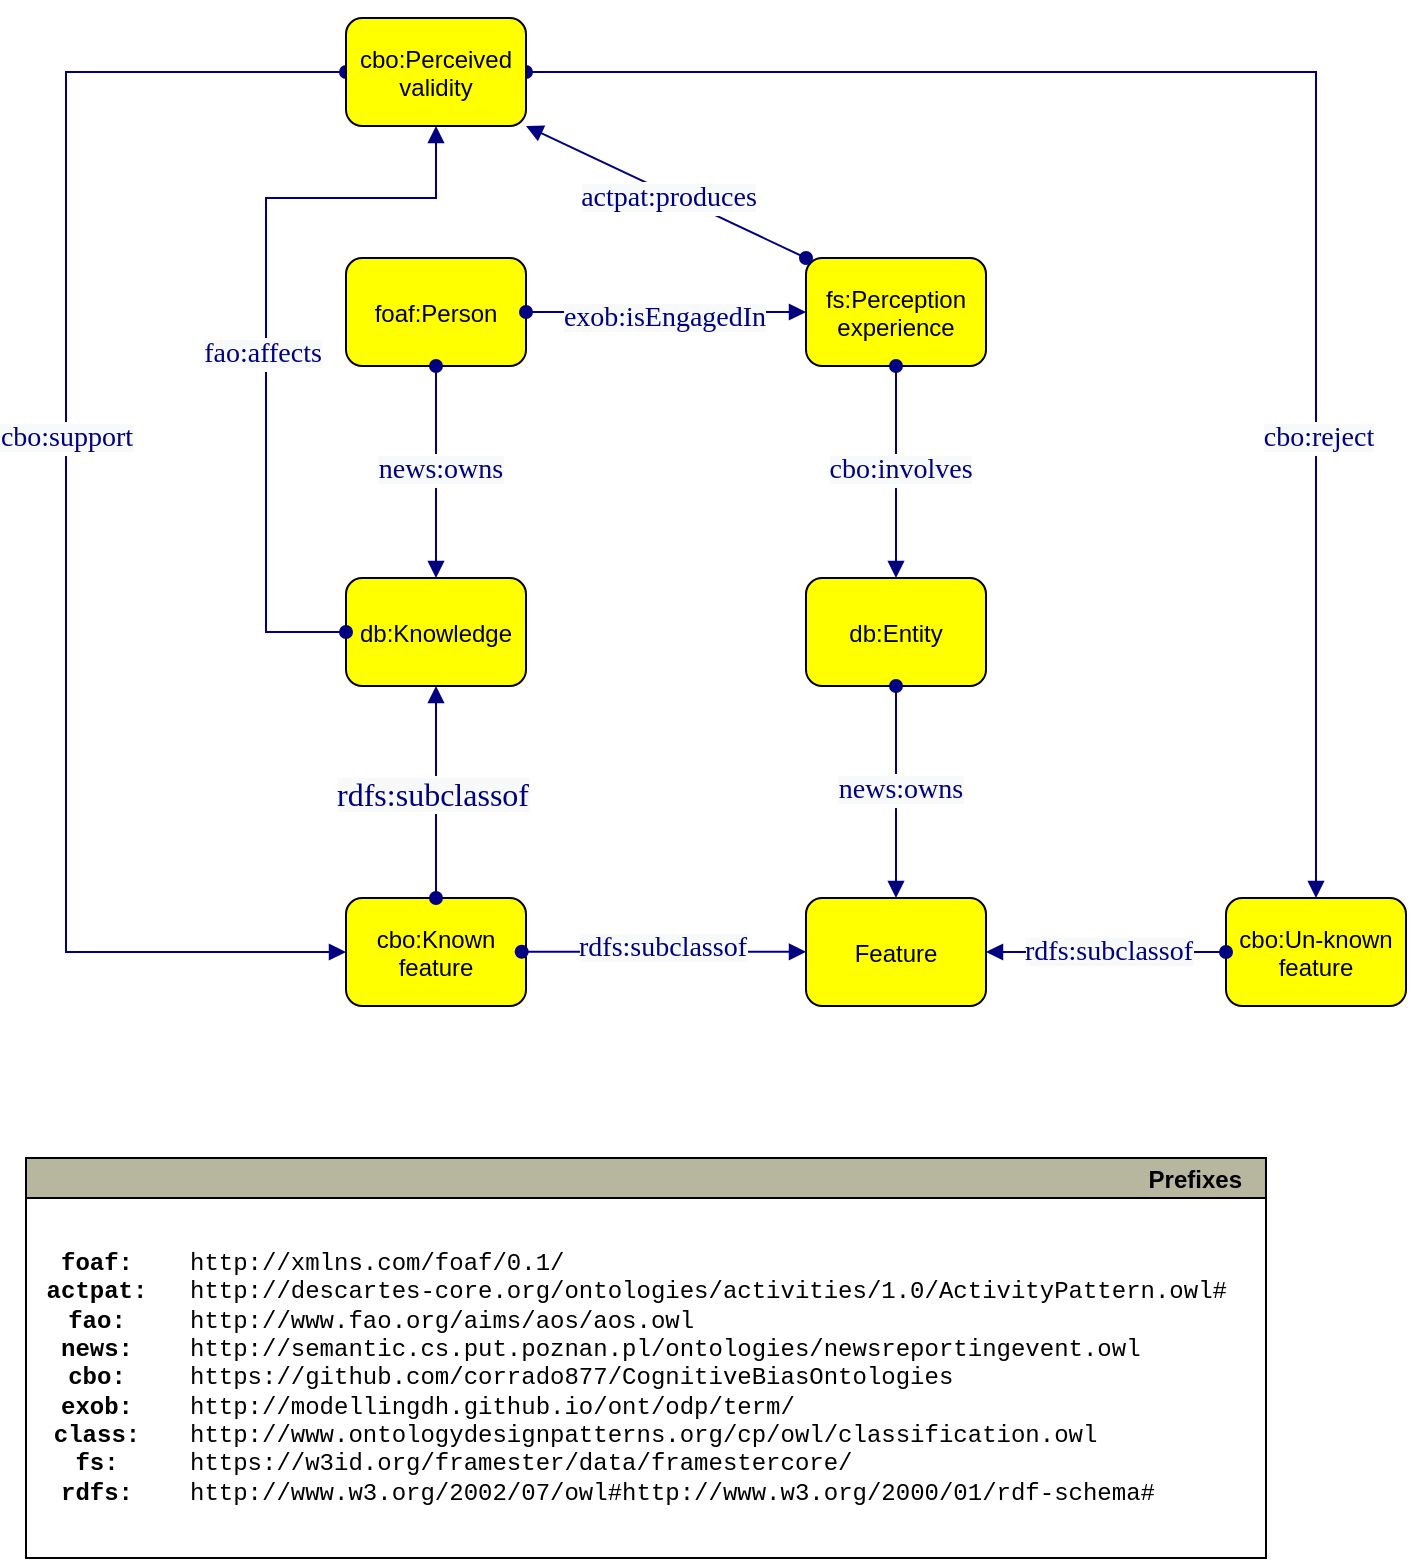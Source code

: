 <mxfile version="23.1.6" type="device">
  <diagram id="xqs5KKzRLcflo9ZkjbXo" name="Pagina-1">
    <mxGraphModel dx="1120" dy="434" grid="1" gridSize="10" guides="1" tooltips="1" connect="1" arrows="1" fold="1" page="1" pageScale="1" pageWidth="1169" pageHeight="826" math="0" shadow="0">
      <root>
        <mxCell id="0" />
        <mxCell id="1" parent="0" />
        <mxCell id="y_OlSuZiI7DkMi86MfuV-1" value="foaf:Person" style="graphMlID=n4;shape=rect;rounded=1;arcsize=30;fillColor=#ffff00;strokeColor=#000000;strokeWidth=1.0" parent="1" vertex="1">
          <mxGeometry x="400" y="190" width="90" height="54" as="geometry" />
        </mxCell>
        <mxCell id="y_OlSuZiI7DkMi86MfuV-2" value="db:Entity" style="graphMlID=n4;shape=rect;rounded=1;arcsize=30;fillColor=#ffff00;strokeColor=#000000;strokeWidth=1.0" parent="1" vertex="1">
          <mxGeometry x="630" y="350" width="90" height="54" as="geometry" />
        </mxCell>
        <mxCell id="y_OlSuZiI7DkMi86MfuV-4" value="Feature" style="graphMlID=n4;shape=rect;rounded=1;arcsize=30;fillColor=#ffff00;strokeColor=#000000;strokeWidth=1.0" parent="1" vertex="1">
          <mxGeometry x="630" y="510" width="90" height="54" as="geometry" />
        </mxCell>
        <mxCell id="y_OlSuZiI7DkMi86MfuV-15" value="cbo:Known&#xa;feature" style="graphMlID=n4;shape=rect;rounded=1;arcsize=30;fillColor=#ffff00;strokeColor=#000000;strokeWidth=1.0" parent="1" vertex="1">
          <mxGeometry x="400" y="510" width="90" height="54" as="geometry" />
        </mxCell>
        <mxCell id="y_OlSuZiI7DkMi86MfuV-16" value="cbo:Un-known&#xa;feature" style="graphMlID=n4;shape=rect;rounded=1;arcsize=30;fillColor=#ffff00;strokeColor=#000000;strokeWidth=1.0" parent="1" vertex="1">
          <mxGeometry x="840" y="510" width="90" height="54" as="geometry" />
        </mxCell>
        <mxCell id="YJrsoGPwztKFer1XiHZF-6" value="db:Knowledge" style="graphMlID=n4;shape=rect;rounded=1;arcsize=30;fillColor=#ffff00;strokeColor=#000000;strokeWidth=1.0" parent="1" vertex="1">
          <mxGeometry x="400" y="350" width="90" height="54" as="geometry" />
        </mxCell>
        <mxCell id="YJrsoGPwztKFer1XiHZF-12" value="fs:Perception&#xa;experience" style="graphMlID=n4;shape=rect;rounded=1;arcsize=30;fillColor=#ffff00;strokeColor=#000000;strokeWidth=1.0" parent="1" vertex="1">
          <mxGeometry x="630" y="190" width="90" height="54" as="geometry" />
        </mxCell>
        <mxCell id="FyRuQgIOp2cZwO5rzVj5-21" value="" style="graphMlID=e0;rounded=0;endArrow=block;strokeColor=#000080;strokeWidth=1.0;startArrow=oval;startFill=1;endFill=1;entryX=0.5;entryY=0;entryDx=0;entryDy=0;" edge="1" parent="1" source="y_OlSuZiI7DkMi86MfuV-3" target="y_OlSuZiI7DkMi86MfuV-16">
          <mxGeometry relative="1" as="geometry">
            <mxPoint x="481.97" y="101.582" as="sourcePoint" />
            <mxPoint x="880" y="500" as="targetPoint" />
            <Array as="points">
              <mxPoint x="885" y="97" />
            </Array>
          </mxGeometry>
        </mxCell>
        <mxCell id="FyRuQgIOp2cZwO5rzVj5-23" value="" style="graphMlID=e0;rounded=0;endArrow=block;strokeColor=#000080;strokeWidth=1.0;startArrow=oval;startFill=1;endFill=1;exitX=0;exitY=0.5;exitDx=0;exitDy=0;entryX=0;entryY=0.5;entryDx=0;entryDy=0;" edge="1" parent="1" source="y_OlSuZiI7DkMi86MfuV-3" target="y_OlSuZiI7DkMi86MfuV-15">
          <mxGeometry relative="1" as="geometry">
            <mxPoint x="80" y="160.082" as="sourcePoint" />
            <mxPoint x="260" y="790" as="targetPoint" />
            <Array as="points">
              <mxPoint x="260" y="97" />
              <mxPoint x="260" y="537" />
            </Array>
          </mxGeometry>
        </mxCell>
        <mxCell id="FyRuQgIOp2cZwO5rzVj5-24" value="&lt;span style=&quot;color: rgb(0, 0, 128); font-family: dialog; background-color: rgb(248, 249, 250);&quot;&gt;&lt;font style=&quot;font-size: 14px;&quot;&gt;cbo:support&lt;/font&gt;&lt;/span&gt;" style="text;html=1;align=center;verticalAlign=middle;resizable=0;points=[];labelBackgroundColor=#ffffff;" vertex="1" connectable="0" parent="FyRuQgIOp2cZwO5rzVj5-23">
          <mxGeometry x="-0.017" y="2" relative="1" as="geometry">
            <mxPoint x="-2" y="-31" as="offset" />
          </mxGeometry>
        </mxCell>
        <mxCell id="FyRuQgIOp2cZwO5rzVj5-25" value="" style="graphMlID=e0;rounded=0;endArrow=block;strokeColor=#000080;strokeWidth=1.0;startArrow=oval;startFill=1;endFill=1;entryX=0;entryY=0.5;entryDx=0;entryDy=0;exitX=1;exitY=0.5;exitDx=0;exitDy=0;" edge="1" parent="1" source="y_OlSuZiI7DkMi86MfuV-1" target="YJrsoGPwztKFer1XiHZF-12">
          <mxGeometry relative="1" as="geometry">
            <mxPoint x="481.97" y="221.582" as="sourcePoint" />
            <mxPoint x="600" y="222" as="targetPoint" />
          </mxGeometry>
        </mxCell>
        <mxCell id="FyRuQgIOp2cZwO5rzVj5-26" value="&lt;span style=&quot;color: rgb(0, 0, 128); font-family: dialog; background-color: rgb(248, 249, 250);&quot;&gt;&lt;font style=&quot;font-size: 14px;&quot;&gt;exob:isEngagedIn&lt;/font&gt;&lt;/span&gt;" style="text;html=1;align=center;verticalAlign=middle;resizable=0;points=[];labelBackgroundColor=#ffffff;" vertex="1" connectable="0" parent="FyRuQgIOp2cZwO5rzVj5-25">
          <mxGeometry x="-0.017" y="2" relative="1" as="geometry">
            <mxPoint y="5" as="offset" />
          </mxGeometry>
        </mxCell>
        <mxCell id="FyRuQgIOp2cZwO5rzVj5-28" value="" style="graphMlID=e0;rounded=0;endArrow=block;strokeColor=#000080;strokeWidth=1.0;startArrow=oval;startFill=1;endFill=1;exitX=0;exitY=0.5;exitDx=0;exitDy=0;entryX=1;entryY=0.5;entryDx=0;entryDy=0;" edge="1" parent="1" source="y_OlSuZiI7DkMi86MfuV-16" target="y_OlSuZiI7DkMi86MfuV-4">
          <mxGeometry relative="1" as="geometry">
            <mxPoint x="280" y="430.082" as="sourcePoint" />
            <mxPoint x="431" y="430" as="targetPoint" />
          </mxGeometry>
        </mxCell>
        <mxCell id="FyRuQgIOp2cZwO5rzVj5-29" value="&lt;span style=&quot;color: rgb(0, 0, 128); font-family: dialog; background-color: rgb(248, 249, 250);&quot;&gt;&lt;font style=&quot;font-size: 14px;&quot;&gt;rdfs:subclassof&lt;/font&gt;&lt;/span&gt;" style="text;html=1;align=center;verticalAlign=middle;resizable=0;points=[];labelBackgroundColor=#ffffff;" vertex="1" connectable="0" parent="FyRuQgIOp2cZwO5rzVj5-28">
          <mxGeometry x="-0.017" y="2" relative="1" as="geometry">
            <mxPoint y="-2" as="offset" />
          </mxGeometry>
        </mxCell>
        <mxCell id="FyRuQgIOp2cZwO5rzVj5-30" value="" style="graphMlID=e0;rounded=0;endArrow=block;strokeColor=#000080;strokeWidth=1.0;startArrow=oval;startFill=1;endFill=1;exitX=0.976;exitY=0.498;exitDx=0;exitDy=0;exitPerimeter=0;entryX=0;entryY=0.498;entryDx=0;entryDy=0;entryPerimeter=0;" edge="1" parent="1" source="y_OlSuZiI7DkMi86MfuV-15" target="y_OlSuZiI7DkMi86MfuV-4">
          <mxGeometry relative="1" as="geometry">
            <mxPoint x="491.97" y="541.502" as="sourcePoint" />
            <mxPoint x="620" y="541.92" as="targetPoint" />
          </mxGeometry>
        </mxCell>
        <mxCell id="FyRuQgIOp2cZwO5rzVj5-31" value="&lt;span style=&quot;color: rgb(0, 0, 128); font-family: dialog; background-color: rgb(248, 249, 250);&quot;&gt;&lt;font style=&quot;font-size: 14px;&quot;&gt;rdfs:subclassof&lt;/font&gt;&lt;/span&gt;" style="text;html=1;align=center;verticalAlign=middle;resizable=0;points=[];labelBackgroundColor=#ffffff;" vertex="1" connectable="0" parent="FyRuQgIOp2cZwO5rzVj5-30">
          <mxGeometry x="-0.017" y="2" relative="1" as="geometry">
            <mxPoint as="offset" />
          </mxGeometry>
        </mxCell>
        <mxCell id="FyRuQgIOp2cZwO5rzVj5-32" value="" style="graphMlID=e0;rounded=0;endArrow=block;strokeColor=#000080;strokeWidth=1.0;startArrow=oval;startFill=1;endFill=1;entryX=0.5;entryY=1;entryDx=0;entryDy=0;exitX=0.5;exitY=0;exitDx=0;exitDy=0;" edge="1" parent="1" source="y_OlSuZiI7DkMi86MfuV-15" target="YJrsoGPwztKFer1XiHZF-6">
          <mxGeometry relative="1" as="geometry">
            <mxPoint x="320" y="430.082" as="sourcePoint" />
            <mxPoint x="471" y="430" as="targetPoint" />
          </mxGeometry>
        </mxCell>
        <mxCell id="FyRuQgIOp2cZwO5rzVj5-33" value="&lt;span style=&quot;color: rgb(0 , 0 , 128) ; font-family: &amp;quot;dialog&amp;quot; ; font-size: 16px ; background-color: rgb(248 , 249 , 250)&quot;&gt;rdfs:subclassof&lt;/span&gt;" style="text;html=1;align=center;verticalAlign=middle;resizable=0;points=[];labelBackgroundColor=#ffffff;" vertex="1" connectable="0" parent="FyRuQgIOp2cZwO5rzVj5-32">
          <mxGeometry x="-0.017" y="2" relative="1" as="geometry">
            <mxPoint as="offset" />
          </mxGeometry>
        </mxCell>
        <mxCell id="FyRuQgIOp2cZwO5rzVj5-34" value="" style="graphMlID=e0;rounded=0;endArrow=block;strokeColor=#000080;strokeWidth=1.0;startArrow=oval;startFill=1;endFill=1;exitX=0;exitY=0;exitDx=0;exitDy=0;entryX=1;entryY=1;entryDx=0;entryDy=0;" edge="1" parent="1" source="YJrsoGPwztKFer1XiHZF-12" target="y_OlSuZiI7DkMi86MfuV-3">
          <mxGeometry relative="1" as="geometry">
            <mxPoint x="540" y="40.082" as="sourcePoint" />
            <mxPoint x="691" y="40" as="targetPoint" />
          </mxGeometry>
        </mxCell>
        <mxCell id="FyRuQgIOp2cZwO5rzVj5-35" value="&lt;span style=&quot;color: rgb(0, 0, 128); font-family: dialog; background-color: rgb(248, 249, 250);&quot;&gt;&lt;font style=&quot;font-size: 14px;&quot;&gt;actpat:produces&lt;/font&gt;&lt;/span&gt;" style="text;html=1;align=center;verticalAlign=middle;resizable=0;points=[];labelBackgroundColor=#ffffff;" vertex="1" connectable="0" parent="FyRuQgIOp2cZwO5rzVj5-34">
          <mxGeometry x="-0.017" y="2" relative="1" as="geometry">
            <mxPoint as="offset" />
          </mxGeometry>
        </mxCell>
        <mxCell id="FyRuQgIOp2cZwO5rzVj5-36" value="" style="graphMlID=e0;rounded=0;endArrow=block;strokeColor=#000080;strokeWidth=1.0;startArrow=oval;startFill=1;endFill=1;exitX=0;exitY=0.5;exitDx=0;exitDy=0;entryX=0.5;entryY=1;entryDx=0;entryDy=0;" edge="1" parent="1" source="YJrsoGPwztKFer1XiHZF-6" target="y_OlSuZiI7DkMi86MfuV-3">
          <mxGeometry relative="1" as="geometry">
            <mxPoint x="70" y="216.582" as="sourcePoint" />
            <mxPoint x="480" y="160" as="targetPoint" />
            <Array as="points">
              <mxPoint x="360" y="377" />
              <mxPoint x="360" y="160" />
              <mxPoint x="445" y="160" />
            </Array>
          </mxGeometry>
        </mxCell>
        <mxCell id="FyRuQgIOp2cZwO5rzVj5-37" value="&lt;span style=&quot;color: rgb(0, 0, 128); font-family: dialog; background-color: rgb(248, 249, 250);&quot;&gt;&lt;font style=&quot;font-size: 14px;&quot;&gt;fao:affects&lt;/font&gt;&lt;/span&gt;" style="text;html=1;align=center;verticalAlign=middle;resizable=0;points=[];labelBackgroundColor=#ffffff;" vertex="1" connectable="0" parent="FyRuQgIOp2cZwO5rzVj5-36">
          <mxGeometry x="-0.017" y="2" relative="1" as="geometry">
            <mxPoint y="7" as="offset" />
          </mxGeometry>
        </mxCell>
        <mxCell id="FyRuQgIOp2cZwO5rzVj5-38" value="" style="graphMlID=e0;rounded=0;endArrow=block;strokeColor=#000080;strokeWidth=1.0;startArrow=oval;startFill=1;endFill=1;entryX=0.5;entryY=0;entryDx=0;entryDy=0;" edge="1" parent="1" target="y_OlSuZiI7DkMi86MfuV-3">
          <mxGeometry relative="1" as="geometry">
            <mxPoint x="481.97" y="101.582" as="sourcePoint" />
            <mxPoint x="885" y="510" as="targetPoint" />
            <Array as="points" />
          </mxGeometry>
        </mxCell>
        <mxCell id="FyRuQgIOp2cZwO5rzVj5-39" value="&lt;span style=&quot;color: rgb(0, 0, 128); font-family: dialog; background-color: rgb(248, 249, 250);&quot;&gt;&lt;font style=&quot;font-size: 14px;&quot;&gt;cbo:reject&lt;/font&gt;&lt;/span&gt;" style="text;html=1;align=center;verticalAlign=middle;resizable=0;points=[];labelBackgroundColor=#ffffff;" vertex="1" connectable="0" parent="FyRuQgIOp2cZwO5rzVj5-38">
          <mxGeometry x="-0.017" y="2" relative="1" as="geometry">
            <mxPoint x="423" y="192" as="offset" />
          </mxGeometry>
        </mxCell>
        <mxCell id="y_OlSuZiI7DkMi86MfuV-3" value="cbo:Perceived&#xa;validity" style="graphMlID=n4;shape=rect;rounded=1;arcsize=30;fillColor=#ffff00;strokeColor=#000000;strokeWidth=1.0" parent="1" vertex="1">
          <mxGeometry x="400" y="70" width="90" height="54" as="geometry" />
        </mxCell>
        <mxCell id="FyRuQgIOp2cZwO5rzVj5-40" value="" style="graphMlID=e0;rounded=0;endArrow=block;strokeColor=#000080;strokeWidth=1.0;startArrow=oval;startFill=1;endFill=1;entryX=0.5;entryY=0;entryDx=0;entryDy=0;exitX=0.5;exitY=1;exitDx=0;exitDy=0;" edge="1" parent="1" source="y_OlSuZiI7DkMi86MfuV-2" target="y_OlSuZiI7DkMi86MfuV-4">
          <mxGeometry relative="1" as="geometry">
            <mxPoint x="490" y="450.082" as="sourcePoint" />
            <mxPoint x="641" y="450" as="targetPoint" />
          </mxGeometry>
        </mxCell>
        <mxCell id="FyRuQgIOp2cZwO5rzVj5-41" value="&lt;span style=&quot;color: rgb(0, 0, 128); font-family: dialog; background-color: rgb(248, 249, 250);&quot;&gt;&lt;font style=&quot;font-size: 14px;&quot;&gt;news:owns&lt;/font&gt;&lt;/span&gt;" style="text;html=1;align=center;verticalAlign=middle;resizable=0;points=[];labelBackgroundColor=#ffffff;" vertex="1" connectable="0" parent="FyRuQgIOp2cZwO5rzVj5-40">
          <mxGeometry x="-0.017" y="2" relative="1" as="geometry">
            <mxPoint as="offset" />
          </mxGeometry>
        </mxCell>
        <mxCell id="FyRuQgIOp2cZwO5rzVj5-42" value="" style="graphMlID=e0;rounded=0;endArrow=block;strokeColor=#000080;strokeWidth=1.0;startArrow=oval;startFill=1;endFill=1;exitX=0.5;exitY=1;exitDx=0;exitDy=0;entryX=0.5;entryY=0;entryDx=0;entryDy=0;" edge="1" parent="1" source="YJrsoGPwztKFer1XiHZF-12" target="y_OlSuZiI7DkMi86MfuV-2">
          <mxGeometry relative="1" as="geometry">
            <mxPoint x="509" y="310.082" as="sourcePoint" />
            <mxPoint x="660" y="310" as="targetPoint" />
          </mxGeometry>
        </mxCell>
        <mxCell id="FyRuQgIOp2cZwO5rzVj5-43" value="&lt;span style=&quot;color: rgb(0, 0, 128); font-family: dialog; background-color: rgb(248, 249, 250);&quot;&gt;&lt;font style=&quot;font-size: 14px;&quot;&gt;cbo:involves&lt;/font&gt;&lt;/span&gt;" style="text;html=1;align=center;verticalAlign=middle;resizable=0;points=[];labelBackgroundColor=#ffffff;" vertex="1" connectable="0" parent="FyRuQgIOp2cZwO5rzVj5-42">
          <mxGeometry x="-0.017" y="2" relative="1" as="geometry">
            <mxPoint as="offset" />
          </mxGeometry>
        </mxCell>
        <mxCell id="FyRuQgIOp2cZwO5rzVj5-45" value="" style="graphMlID=e0;rounded=0;endArrow=block;strokeColor=#000080;strokeWidth=1.0;startArrow=oval;startFill=1;endFill=1;exitX=0.5;exitY=1;exitDx=0;exitDy=0;entryX=0.5;entryY=0;entryDx=0;entryDy=0;" edge="1" parent="1" source="y_OlSuZiI7DkMi86MfuV-1" target="YJrsoGPwztKFer1XiHZF-6">
          <mxGeometry relative="1" as="geometry">
            <mxPoint x="490" y="350.082" as="sourcePoint" />
            <mxPoint x="641" y="350" as="targetPoint" />
          </mxGeometry>
        </mxCell>
        <mxCell id="FyRuQgIOp2cZwO5rzVj5-46" value="&lt;span style=&quot;color: rgb(0, 0, 128); font-family: dialog; background-color: rgb(248, 249, 250);&quot;&gt;&lt;font style=&quot;font-size: 14px;&quot;&gt;news:owns&lt;/font&gt;&lt;/span&gt;" style="text;html=1;align=center;verticalAlign=middle;resizable=0;points=[];labelBackgroundColor=#ffffff;" vertex="1" connectable="0" parent="FyRuQgIOp2cZwO5rzVj5-45">
          <mxGeometry x="-0.017" y="2" relative="1" as="geometry">
            <mxPoint as="offset" />
          </mxGeometry>
        </mxCell>
        <mxCell id="FyRuQgIOp2cZwO5rzVj5-47" value="Prefixes" style="graphMlID=n0;shape=swimlane;startSize=20;fillColor=#b7b69e;strokeColor=#000000;strokeWidth=1.0;align=right;spacingRight=10;fontStyle=1" vertex="1" parent="1">
          <mxGeometry x="240" y="640" width="619.996" height="200" as="geometry" />
        </mxCell>
        <mxCell id="FyRuQgIOp2cZwO5rzVj5-48" value="&lt;div style=&quot;&quot;&gt;&lt;b style=&quot;background-color: initial;&quot;&gt;foaf:&lt;/b&gt;&lt;br&gt;&lt;/div&gt;&lt;b&gt;&lt;div style=&quot;&quot;&gt;&lt;b style=&quot;background-color: initial;&quot;&gt;actpat:&lt;/b&gt;&lt;/div&gt;&lt;div style=&quot;&quot;&gt;&lt;b style=&quot;background-color: initial;&quot;&gt;fao:&lt;/b&gt;&lt;/div&gt;&lt;div style=&quot;&quot;&gt;&lt;b style=&quot;background-color: initial;&quot;&gt;news:&lt;/b&gt;&lt;/div&gt;&lt;div style=&quot;&quot;&gt;&lt;b style=&quot;background-color: initial;&quot;&gt;cbo:&lt;/b&gt;&lt;/div&gt;&lt;div style=&quot;&quot;&gt;&lt;b style=&quot;background-color: initial;&quot;&gt;exob:&lt;/b&gt;&lt;/div&gt;&lt;div style=&quot;&quot;&gt;&lt;b style=&quot;background-color: initial;&quot;&gt;class:&lt;/b&gt;&lt;br&gt;&lt;/div&gt;&lt;div style=&quot;&quot;&gt;fs:&lt;/div&gt;&lt;div style=&quot;&quot;&gt;&lt;b style=&quot;background-color: initial;&quot;&gt;rdfs:&lt;/b&gt;&lt;br&gt;&lt;/div&gt;&lt;/b&gt;" style="text;html=1;align=center;verticalAlign=middle;resizable=0;points=[];autosize=1;fontFamily=Courier New;" vertex="1" parent="FyRuQgIOp2cZwO5rzVj5-47">
          <mxGeometry x="-0.004" y="40.0" width="70" height="140" as="geometry" />
        </mxCell>
        <mxCell id="FyRuQgIOp2cZwO5rzVj5-49" value="&lt;div style=&quot;border-color: var(--border-color);&quot;&gt;&lt;span style=&quot;background-color: initial;&quot;&gt;http://xmlns.com/foaf/0.1/&lt;/span&gt;&lt;br&gt;&lt;/div&gt;http://descartes-core.org/ontologies/activities/1.0/ActivityPattern.owl#&lt;div style=&quot;border-color: var(--border-color);&quot;&gt;http://www.fao.org/aims/aos/aos.owl&amp;nbsp;&lt;br&gt;&lt;/div&gt;&lt;div style=&quot;border-color: var(--border-color);&quot;&gt;&lt;/div&gt;&lt;span style=&quot;text-align: center;&quot;&gt;http://semantic.cs.put.poznan.pl/ontologies/newsreportingevent.owl&amp;nbsp;&lt;/span&gt;&lt;b style=&quot;text-align: center; background-color: initial; border-color: var(--border-color);&quot;&gt;&lt;span style=&quot;border-color: var(--border-color);&quot;&gt;&lt;span style=&quot;border-color: var(--border-color);&quot;&gt;&amp;nbsp;&lt;/span&gt;&lt;/span&gt;&lt;/b&gt;&lt;span style=&quot;text-align: center;&quot;&gt;&lt;br&gt;&lt;/span&gt;&lt;span style=&quot;text-align: center;&quot;&gt;https://github.com/corrado877/CognitiveBiasOntologies&lt;/span&gt;&lt;b style=&quot;text-align: center; background-color: initial; border-color: var(--border-color);&quot;&gt;&lt;span style=&quot;border-color: var(--border-color);&quot;&gt;&lt;span style=&quot;border-color: var(--border-color);&quot;&gt;&amp;nbsp;&amp;nbsp;&lt;/span&gt;&lt;/span&gt;&lt;span style=&quot;border-color: var(--border-color);&quot;&gt;&lt;span style=&quot;border-color: var(--border-color);&quot;&gt;&amp;nbsp; &amp;nbsp;&amp;nbsp;&lt;/span&gt;&lt;/span&gt;&lt;/b&gt;&lt;span style=&quot;text-align: center;&quot;&gt;&lt;br&gt;&lt;/span&gt;&lt;span style=&quot;text-align: center;&quot;&gt;http://modellingdh.github.io/ont/odp/term/&lt;/span&gt;&lt;b&gt;&amp;nbsp;&lt;/b&gt;&lt;br&gt;http://www.ontologydesignpatterns.org/cp/owl/classification.owl&lt;br&gt;https://w3id.org/framester/data/framestercore/&amp;nbsp;&lt;br&gt;&lt;span style=&quot;font-weight: normal; background-color: initial;&quot;&gt;http://www.w3.org/2002/07/owl#&lt;/span&gt;&lt;span style=&quot;border-color: var(--border-color); text-align: center;&quot;&gt;&lt;/span&gt;&lt;span style=&quot;text-align: center;&quot;&gt;http://www.w3.org/2000/01/rdf-schema#&lt;/span&gt;" style="text;html=1;align=left;verticalAlign=middle;resizable=0;points=[];autosize=1;fontFamily=Courier New;" vertex="1" parent="FyRuQgIOp2cZwO5rzVj5-47">
          <mxGeometry x="79.996" y="40.0" width="540" height="140" as="geometry" />
        </mxCell>
      </root>
    </mxGraphModel>
  </diagram>
</mxfile>
